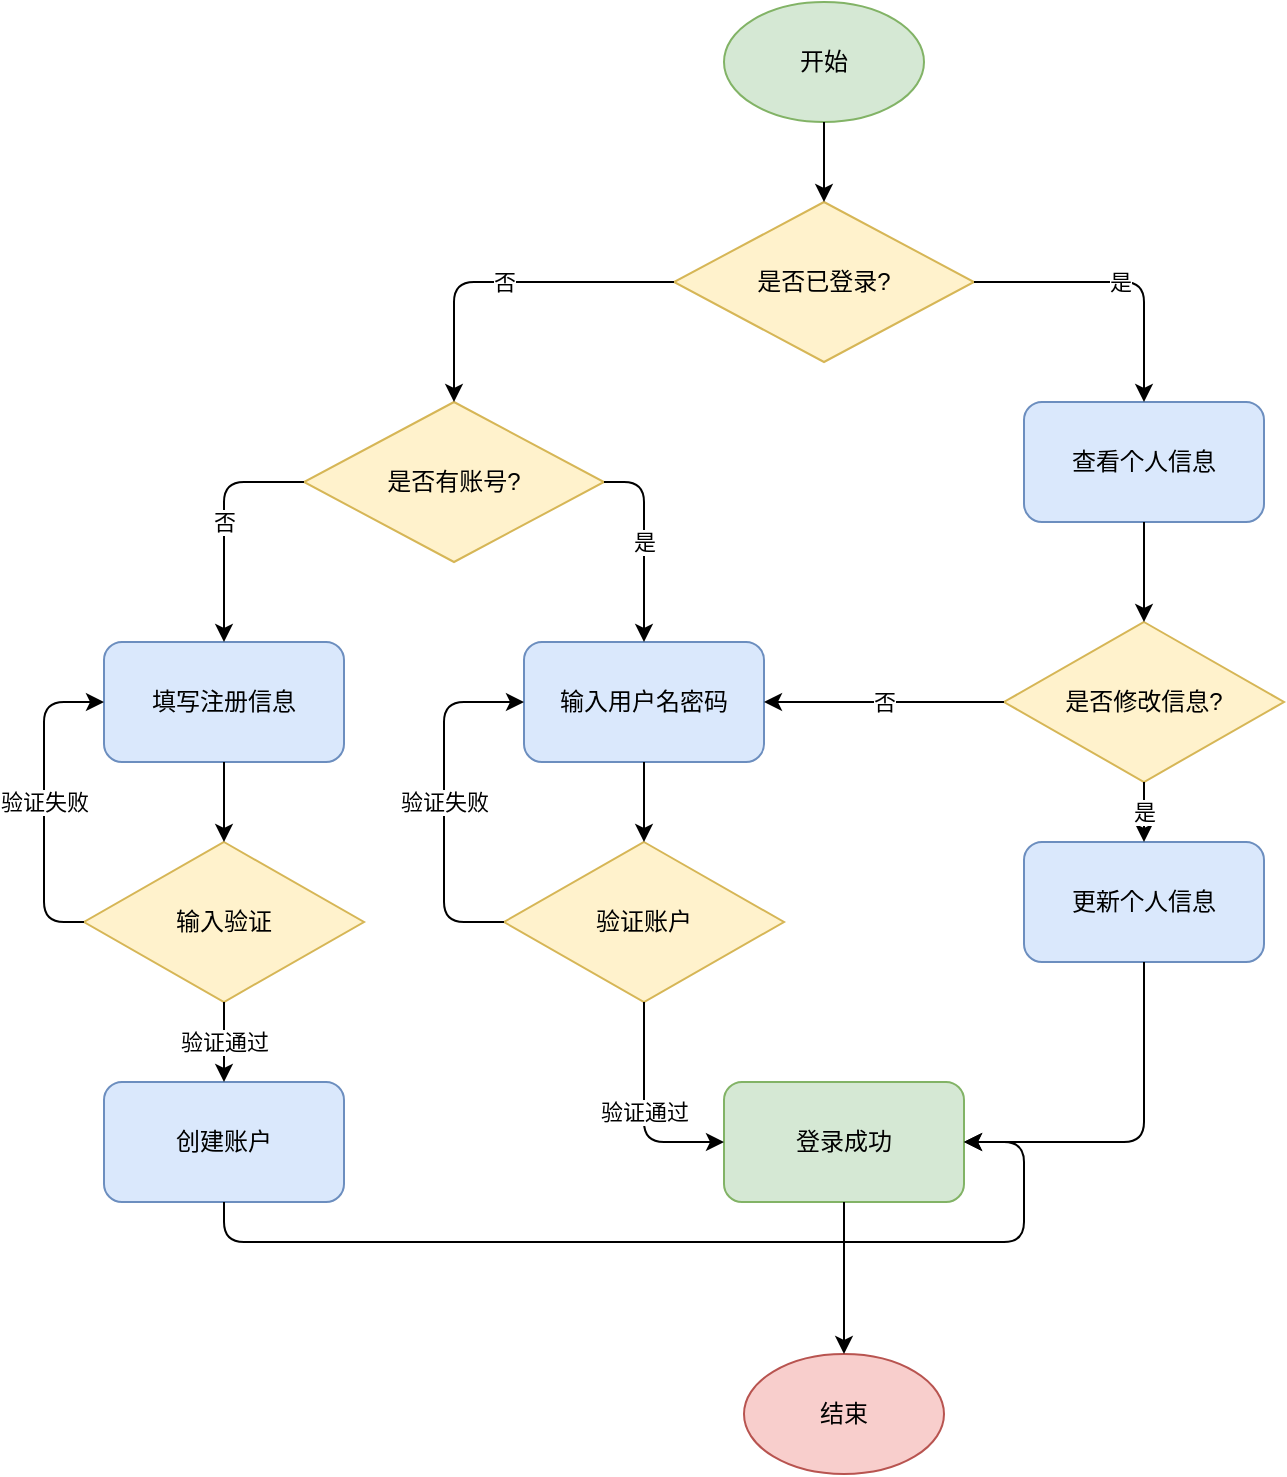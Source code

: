 <mxfile>
    <diagram id="user-account-flow" name="用户账户功能流程">
        <mxGraphModel dx="1352" dy="1126" grid="1" gridSize="10" guides="1" tooltips="1" connect="1" arrows="1" fold="1" page="1" pageScale="1" pageWidth="827" pageHeight="1169" math="0" shadow="0">
            <root>
                <mxCell id="0"/>
                <mxCell id="1" parent="0"/>
                <mxCell id="start" value="开始" style="ellipse;whiteSpace=wrap;html=1;fillColor=#d5e8d4;strokeColor=#82b366;" parent="1" vertex="1">
                    <mxGeometry x="444" y="110" width="100" height="60" as="geometry"/>
                </mxCell>
                <mxCell id="isLoggedIn" value="是否已登录?" style="rhombus;whiteSpace=wrap;html=1;fillColor=#fff2cc;strokeColor=#d6b656;" parent="1" vertex="1">
                    <mxGeometry x="419" y="210" width="150" height="80" as="geometry"/>
                </mxCell>
                <mxCell id="hasAccount" value="是否有账号?" style="rhombus;whiteSpace=wrap;html=1;fillColor=#fff2cc;strokeColor=#d6b656;" parent="1" vertex="1">
                    <mxGeometry x="234" y="310" width="150" height="80" as="geometry"/>
                </mxCell>
                <mxCell id="register" value="填写注册信息" style="rounded=1;whiteSpace=wrap;html=1;fillColor=#dae8fc;strokeColor=#6c8ebf;" parent="1" vertex="1">
                    <mxGeometry x="134" y="430" width="120" height="60" as="geometry"/>
                </mxCell>
                <mxCell id="validateRegister" value="输入验证" style="rhombus;whiteSpace=wrap;html=1;fillColor=#fff2cc;strokeColor=#d6b656;" parent="1" vertex="1">
                    <mxGeometry x="124" y="530" width="140" height="80" as="geometry"/>
                </mxCell>
                <mxCell id="createAccount" value="创建账户" style="rounded=1;whiteSpace=wrap;html=1;fillColor=#dae8fc;strokeColor=#6c8ebf;" parent="1" vertex="1">
                    <mxGeometry x="134" y="650" width="120" height="60" as="geometry"/>
                </mxCell>
                <mxCell id="login" value="输入用户名密码" style="rounded=1;whiteSpace=wrap;html=1;fillColor=#dae8fc;strokeColor=#6c8ebf;" parent="1" vertex="1">
                    <mxGeometry x="344" y="430" width="120" height="60" as="geometry"/>
                </mxCell>
                <mxCell id="validateLogin" value="验证账户" style="rhombus;whiteSpace=wrap;html=1;fillColor=#fff2cc;strokeColor=#d6b656;" parent="1" vertex="1">
                    <mxGeometry x="334" y="530" width="140" height="80" as="geometry"/>
                </mxCell>
                <mxCell id="userInfo" value="查看个人信息" style="rounded=1;whiteSpace=wrap;html=1;fillColor=#dae8fc;strokeColor=#6c8ebf;" parent="1" vertex="1">
                    <mxGeometry x="594" y="310" width="120" height="60" as="geometry"/>
                </mxCell>
                <mxCell id="editInfo" value="是否修改信息?" style="rhombus;whiteSpace=wrap;html=1;fillColor=#fff2cc;strokeColor=#d6b656;" parent="1" vertex="1">
                    <mxGeometry x="584" y="420" width="140" height="80" as="geometry"/>
                </mxCell>
                <mxCell id="updateInfo" value="更新个人信息" style="rounded=1;whiteSpace=wrap;html=1;fillColor=#dae8fc;strokeColor=#6c8ebf;" parent="1" vertex="1">
                    <mxGeometry x="594" y="530" width="120" height="60" as="geometry"/>
                </mxCell>
                <mxCell id="loginSuccess" value="登录成功" style="rounded=1;whiteSpace=wrap;html=1;fillColor=#d5e8d4;strokeColor=#82b366;" parent="1" vertex="1">
                    <mxGeometry x="444" y="650" width="120" height="60" as="geometry"/>
                </mxCell>
                <mxCell id="end" value="结束" style="ellipse;whiteSpace=wrap;html=1;fillColor=#f8cecc;strokeColor=#b85450;" parent="1" vertex="1">
                    <mxGeometry x="454" y="786" width="100" height="60" as="geometry"/>
                </mxCell>
                <mxCell id="flow1" value="" style="endArrow=classic;html=1;exitX=0.5;exitY=1;exitDx=0;exitDy=0;entryX=0.5;entryY=0;entryDx=0;entryDy=0;" parent="1" source="start" target="isLoggedIn" edge="1">
                    <mxGeometry width="50" height="50" relative="1" as="geometry"/>
                </mxCell>
                <mxCell id="flow2" value="否" style="endArrow=classic;html=1;exitX=0;exitY=0.5;exitDx=0;exitDy=0;entryX=0.5;entryY=0;entryDx=0;entryDy=0;" parent="1" source="isLoggedIn" target="hasAccount" edge="1">
                    <mxGeometry relative="1" as="geometry">
                        <mxPoint x="309" y="280" as="targetPoint"/>
                        <Array as="points">
                            <mxPoint x="309" y="250"/>
                        </Array>
                    </mxGeometry>
                </mxCell>
                <mxCell id="flow3" value="是" style="endArrow=classic;html=1;exitX=1;exitY=0.5;exitDx=0;exitDy=0;entryX=0.5;entryY=0;entryDx=0;entryDy=0;" parent="1" source="isLoggedIn" target="userInfo" edge="1">
                    <mxGeometry relative="1" as="geometry">
                        <Array as="points">
                            <mxPoint x="654" y="250"/>
                        </Array>
                    </mxGeometry>
                </mxCell>
                <mxCell id="flow4" value="否" style="endArrow=classic;html=1;exitX=0;exitY=0.5;exitDx=0;exitDy=0;entryX=0.5;entryY=0;entryDx=0;entryDy=0;" parent="1" source="hasAccount" target="register" edge="1">
                    <mxGeometry relative="1" as="geometry">
                        <Array as="points">
                            <mxPoint x="194" y="350"/>
                        </Array>
                    </mxGeometry>
                </mxCell>
                <mxCell id="flow5" value="是" style="endArrow=classic;html=1;exitX=1;exitY=0.5;exitDx=0;exitDy=0;entryX=0.5;entryY=0;entryDx=0;entryDy=0;" parent="1" source="hasAccount" target="login" edge="1">
                    <mxGeometry relative="1" as="geometry">
                        <Array as="points">
                            <mxPoint x="404" y="350"/>
                        </Array>
                    </mxGeometry>
                </mxCell>
                <mxCell id="flow6" value="" style="endArrow=classic;html=1;exitX=0.5;exitY=1;exitDx=0;exitDy=0;entryX=0.5;entryY=0;entryDx=0;entryDy=0;" parent="1" source="register" target="validateRegister" edge="1">
                    <mxGeometry width="50" height="50" relative="1" as="geometry"/>
                </mxCell>
                <mxCell id="flow7" value="验证通过" style="endArrow=classic;html=1;exitX=0.5;exitY=1;exitDx=0;exitDy=0;entryX=0.5;entryY=0;entryDx=0;entryDy=0;" parent="1" source="validateRegister" target="createAccount" edge="1">
                    <mxGeometry relative="1" as="geometry"/>
                </mxCell>
                <mxCell id="flow8" value="验证失败" style="endArrow=classic;html=1;exitX=0;exitY=0.5;exitDx=0;exitDy=0;entryX=0;entryY=0.5;entryDx=0;entryDy=0;" parent="1" source="validateRegister" target="register" edge="1">
                    <mxGeometry relative="1" as="geometry">
                        <Array as="points">
                            <mxPoint x="104" y="570"/>
                            <mxPoint x="104" y="460"/>
                        </Array>
                    </mxGeometry>
                </mxCell>
                <mxCell id="flow9" value="" style="endArrow=classic;html=1;exitX=0.5;exitY=1;exitDx=0;exitDy=0;entryX=0.5;entryY=0;entryDx=0;entryDy=0;" parent="1" source="login" target="validateLogin" edge="1">
                    <mxGeometry width="50" height="50" relative="1" as="geometry"/>
                </mxCell>
                <mxCell id="flow10" value="验证失败" style="endArrow=classic;html=1;exitX=0;exitY=0.5;exitDx=0;exitDy=0;entryX=0;entryY=0.5;entryDx=0;entryDy=0;" parent="1" source="validateLogin" target="login" edge="1">
                    <mxGeometry relative="1" as="geometry">
                        <Array as="points">
                            <mxPoint x="304" y="570"/>
                            <mxPoint x="304" y="460"/>
                        </Array>
                    </mxGeometry>
                </mxCell>
                <mxCell id="flow11" value="验证通过" style="endArrow=classic;html=1;exitX=0.5;exitY=1;exitDx=0;exitDy=0;entryX=0;entryY=0.5;entryDx=0;entryDy=0;" parent="1" source="validateLogin" target="loginSuccess" edge="1">
                    <mxGeometry relative="1" as="geometry">
                        <Array as="points">
                            <mxPoint x="404" y="680"/>
                        </Array>
                    </mxGeometry>
                </mxCell>
                <mxCell id="flow12" value="" style="endArrow=classic;html=1;exitX=0.5;exitY=1;exitDx=0;exitDy=0;entryX=1;entryY=0.5;entryDx=0;entryDy=0;" parent="1" source="createAccount" target="loginSuccess" edge="1">
                    <mxGeometry width="50" height="50" relative="1" as="geometry">
                        <Array as="points">
                            <mxPoint x="194" y="730"/>
                            <mxPoint x="594" y="730"/>
                            <mxPoint x="594" y="680"/>
                        </Array>
                    </mxGeometry>
                </mxCell>
                <mxCell id="flow13" value="" style="endArrow=classic;html=1;exitX=0.5;exitY=1;exitDx=0;exitDy=0;entryX=0.5;entryY=0;entryDx=0;entryDy=0;" parent="1" source="userInfo" target="editInfo" edge="1">
                    <mxGeometry width="50" height="50" relative="1" as="geometry"/>
                </mxCell>
                <mxCell id="flow14" value="是" style="endArrow=classic;html=1;exitX=0.5;exitY=1;exitDx=0;exitDy=0;entryX=0.5;entryY=0;entryDx=0;entryDy=0;" parent="1" source="editInfo" target="updateInfo" edge="1">
                    <mxGeometry relative="1" as="geometry"/>
                </mxCell>
                <mxCell id="flow15" value="否" style="endArrow=classic;html=1;exitX=0;exitY=0.5;exitDx=0;exitDy=0;entryX=1;entryY=0.5;entryDx=0;entryDy=0;" parent="1" source="editInfo" target="login" edge="1">
                    <mxGeometry relative="1" as="geometry"/>
                </mxCell>
                <mxCell id="flow16" value="" style="endArrow=classic;html=1;exitX=0.5;exitY=1;exitDx=0;exitDy=0;entryX=1;entryY=0.5;entryDx=0;entryDy=0;" parent="1" source="updateInfo" target="loginSuccess" edge="1">
                    <mxGeometry width="50" height="50" relative="1" as="geometry">
                        <Array as="points">
                            <mxPoint x="654" y="680"/>
                        </Array>
                    </mxGeometry>
                </mxCell>
                <mxCell id="flow17" value="" style="endArrow=classic;html=1;exitX=0.5;exitY=1;exitDx=0;exitDy=0;entryX=0.5;entryY=0;entryDx=0;entryDy=0;" parent="1" source="loginSuccess" target="end" edge="1">
                    <mxGeometry width="50" height="50" relative="1" as="geometry"/>
                </mxCell>
            </root>
        </mxGraphModel>
    </diagram>
</mxfile>